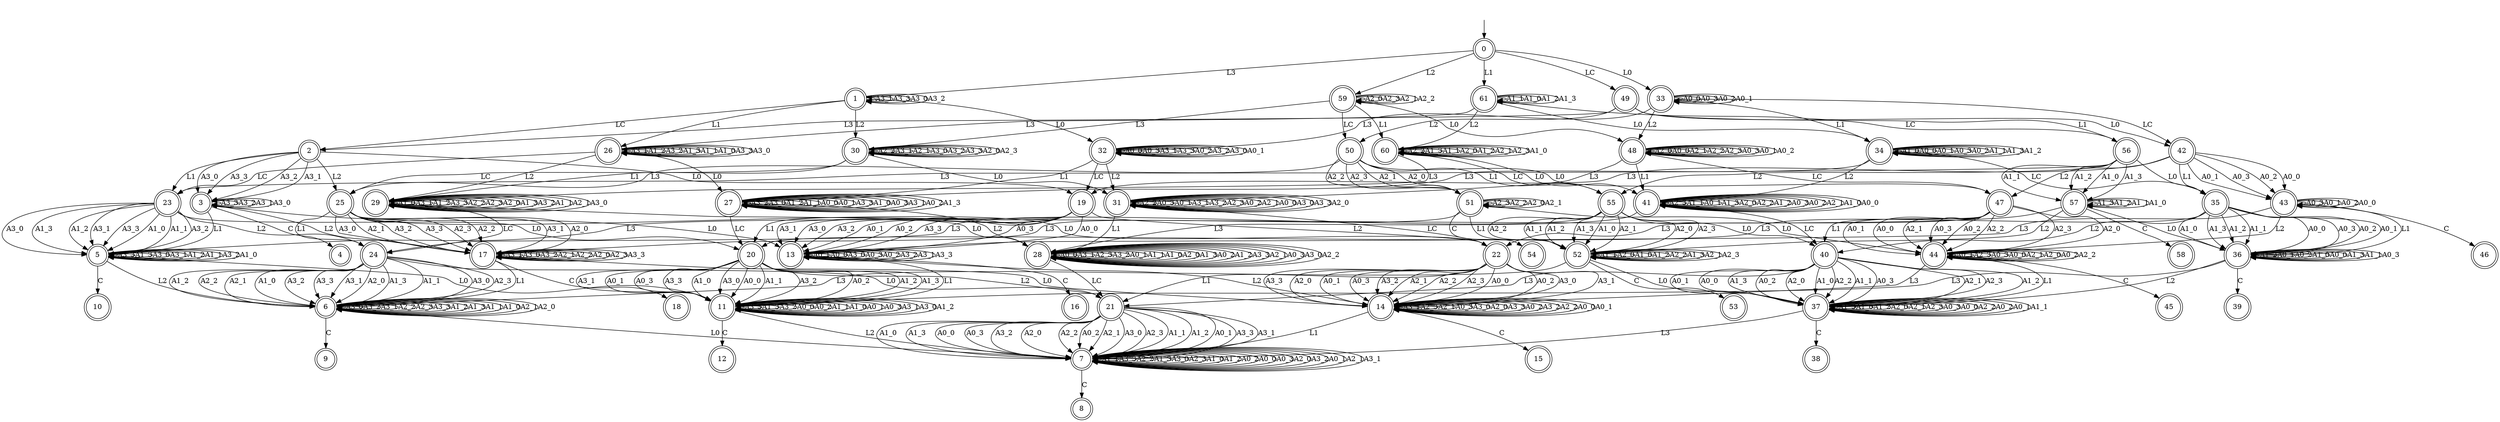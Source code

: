 digraph G {
  0 [ shape="doublecircle" label="0" ];
  1 [ shape="doublecircle" label="1" ];
  2 [ shape="doublecircle" label="2" ];
  3 [ shape="doublecircle" label="3" ];
  4 [ shape="doublecircle" label="4" ];
  5 [ shape="doublecircle" label="5" ];
  6 [ shape="doublecircle" label="6" ];
  7 [ shape="doublecircle" label="7" ];
  8 [ shape="doublecircle" label="8" ];
  9 [ shape="doublecircle" label="9" ];
  10 [ shape="doublecircle" label="10" ];
  11 [ shape="doublecircle" label="11" ];
  12 [ shape="doublecircle" label="12" ];
  13 [ shape="doublecircle" label="13" ];
  14 [ shape="doublecircle" label="14" ];
  15 [ shape="doublecircle" label="15" ];
  16 [ shape="doublecircle" label="16" ];
  17 [ shape="doublecircle" label="17" ];
  18 [ shape="doublecircle" label="18" ];
  19 [ shape="doublecircle" label="19" ];
  20 [ shape="doublecircle" label="20" ];
  21 [ shape="doublecircle" label="21" ];
  22 [ shape="doublecircle" label="22" ];
  23 [ shape="doublecircle" label="23" ];
  24 [ shape="doublecircle" label="24" ];
  25 [ shape="doublecircle" label="25" ];
  26 [ shape="doublecircle" label="26" ];
  27 [ shape="doublecircle" label="27" ];
  28 [ shape="doublecircle" label="28" ];
  29 [ shape="doublecircle" label="29" ];
  30 [ shape="doublecircle" label="30" ];
  31 [ shape="doublecircle" label="31" ];
  32 [ shape="doublecircle" label="32" ];
  33 [ shape="doublecircle" label="33" ];
  34 [ shape="doublecircle" label="34" ];
  35 [ shape="doublecircle" label="35" ];
  36 [ shape="doublecircle" label="36" ];
  37 [ shape="doublecircle" label="37" ];
  38 [ shape="doublecircle" label="38" ];
  39 [ shape="doublecircle" label="39" ];
  40 [ shape="doublecircle" label="40" ];
  41 [ shape="doublecircle" label="41" ];
  42 [ shape="doublecircle" label="42" ];
  43 [ shape="doublecircle" label="43" ];
  44 [ shape="doublecircle" label="44" ];
  45 [ shape="doublecircle" label="45" ];
  46 [ shape="doublecircle" label="46" ];
  47 [ shape="doublecircle" label="47" ];
  48 [ shape="doublecircle" label="48" ];
  49 [ shape="doublecircle" label="49" ];
  50 [ shape="doublecircle" label="50" ];
  51 [ shape="doublecircle" label="51" ];
  52 [ shape="doublecircle" label="52" ];
  53 [ shape="doublecircle" label="53" ];
  54 [ shape="doublecircle" label="54" ];
  55 [ shape="doublecircle" label="55" ];
  56 [ shape="doublecircle" label="56" ];
  57 [ shape="doublecircle" label="57" ];
  58 [ shape="doublecircle" label="58" ];
  59 [ shape="doublecircle" label="59" ];
  60 [ shape="doublecircle" label="60" ];
  61 [ shape="doublecircle" label="61" ];
  0 -> 1 [ label="L3" ];
  1 -> 1 [ label="A3_1" ];
  1 -> 2 [ label="LC" ];
  2 -> 3 [ label="A3_3" ];
  3 -> 4 [ label="C" ];
  3 -> 3 [ label="A3_3" ];
  3 -> 5 [ label="L1" ];
  5 -> 5 [ label="A3_3" ];
  5 -> 5 [ label="A1_3" ];
  5 -> 5 [ label="A3_0" ];
  5 -> 6 [ label="L2" ];
  6 -> 6 [ label="A3_0" ];
  6 -> 6 [ label="A3_2" ];
  6 -> 6 [ label="A3_1" ];
  6 -> 7 [ label="L0" ];
  7 -> 7 [ label="A1_1" ];
  7 -> 7 [ label="A3_3" ];
  7 -> 8 [ label="C" ];
  7 -> 7 [ label="A2_2" ];
  7 -> 7 [ label="A1_3" ];
  7 -> 7 [ label="A3_0" ];
  7 -> 7 [ label="A2_3" ];
  7 -> 7 [ label="A1_0" ];
  7 -> 7 [ label="A1_2" ];
  7 -> 7 [ label="A0_2" ];
  7 -> 7 [ label="A0_0" ];
  7 -> 7 [ label="A0_3" ];
  7 -> 7 [ label="A2_0" ];
  7 -> 7 [ label="A3_2" ];
  7 -> 7 [ label="A0_1" ];
  7 -> 7 [ label="A2_1" ];
  7 -> 7 [ label="A3_1" ];
  6 -> 6 [ label="A2_2" ];
  6 -> 6 [ label="A2_3" ];
  6 -> 9 [ label="C" ];
  6 -> 6 [ label="A3_3" ];
  6 -> 6 [ label="A1_2" ];
  6 -> 6 [ label="A1_3" ];
  6 -> 6 [ label="A1_1" ];
  6 -> 6 [ label="A1_0" ];
  6 -> 6 [ label="A2_1" ];
  6 -> 6 [ label="A2_0" ];
  5 -> 5 [ label="A3_1" ];
  5 -> 10 [ label="C" ];
  5 -> 5 [ label="A1_2" ];
  5 -> 5 [ label="A1_1" ];
  5 -> 11 [ label="L0" ];
  11 -> 11 [ label="A3_3" ];
  11 -> 11 [ label="A1_3" ];
  11 -> 11 [ label="A3_2" ];
  11 -> 11 [ label="A0_0" ];
  11 -> 11 [ label="A0_2" ];
  11 -> 11 [ label="A1_1" ];
  11 -> 7 [ label="L2" ];
  11 -> 11 [ label="A1_0" ];
  11 -> 12 [ label="C" ];
  11 -> 11 [ label="A0_1" ];
  11 -> 11 [ label="A0_3" ];
  11 -> 11 [ label="A3_1" ];
  11 -> 11 [ label="A3_0" ];
  11 -> 11 [ label="A1_2" ];
  5 -> 5 [ label="A3_2" ];
  5 -> 5 [ label="A1_0" ];
  3 -> 13 [ label="L0" ];
  13 -> 13 [ label="A0_1" ];
  13 -> 13 [ label="A0_0" ];
  13 -> 14 [ label="L2" ];
  14 -> 15 [ label="C" ];
  14 -> 14 [ label="A3_1" ];
  14 -> 14 [ label="A2_3" ];
  14 -> 14 [ label="A2_1" ];
  14 -> 14 [ label="A0_3" ];
  14 -> 14 [ label="A3_0" ];
  14 -> 14 [ label="A2_0" ];
  14 -> 14 [ label="A3_3" ];
  14 -> 14 [ label="A0_2" ];
  14 -> 14 [ label="A3_2" ];
  14 -> 14 [ label="A2_2" ];
  14 -> 14 [ label="A0_0" ];
  14 -> 14 [ label="A0_1" ];
  14 -> 7 [ label="L1" ];
  13 -> 13 [ label="A3_0" ];
  13 -> 13 [ label="A0_3" ];
  13 -> 13 [ label="A0_2" ];
  13 -> 13 [ label="A3_2" ];
  13 -> 13 [ label="A3_1" ];
  13 -> 16 [ label="C" ];
  13 -> 11 [ label="L1" ];
  13 -> 13 [ label="A3_3" ];
  3 -> 3 [ label="A3_2" ];
  3 -> 17 [ label="L2" ];
  17 -> 17 [ label="A3_1" ];
  17 -> 6 [ label="L1" ];
  17 -> 17 [ label="A3_0" ];
  17 -> 17 [ label="A3_2" ];
  17 -> 18 [ label="C" ];
  17 -> 17 [ label="A2_1" ];
  17 -> 17 [ label="A2_2" ];
  17 -> 14 [ label="L0" ];
  17 -> 17 [ label="A2_0" ];
  17 -> 17 [ label="A2_3" ];
  17 -> 17 [ label="A3_3" ];
  3 -> 3 [ label="A3_1" ];
  3 -> 3 [ label="A3_0" ];
  2 -> 3 [ label="A3_2" ];
  2 -> 19 [ label="L0" ];
  19 -> 20 [ label="L1" ];
  20 -> 11 [ label="A3_2" ];
  20 -> 11 [ label="A0_2" ];
  20 -> 11 [ label="A1_2" ];
  20 -> 11 [ label="A1_3" ];
  20 -> 11 [ label="A3_1" ];
  20 -> 11 [ label="A0_1" ];
  20 -> 11 [ label="A0_3" ];
  20 -> 11 [ label="A3_3" ];
  20 -> 21 [ label="L2" ];
  21 -> 7 [ label="A0_2" ];
  21 -> 7 [ label="A2_1" ];
  21 -> 7 [ label="A3_0" ];
  21 -> 7 [ label="A2_3" ];
  21 -> 7 [ label="A1_1" ];
  21 -> 7 [ label="A1_2" ];
  21 -> 7 [ label="A0_1" ];
  21 -> 7 [ label="A3_3" ];
  21 -> 7 [ label="A3_1" ];
  21 -> 7 [ label="A1_0" ];
  21 -> 7 [ label="A1_3" ];
  21 -> 7 [ label="A0_0" ];
  21 -> 7 [ label="A0_3" ];
  21 -> 7 [ label="A3_2" ];
  21 -> 7 [ label="A2_0" ];
  21 -> 7 [ label="A2_2" ];
  20 -> 11 [ label="A1_0" ];
  20 -> 11 [ label="A3_0" ];
  20 -> 11 [ label="A0_0" ];
  20 -> 11 [ label="A1_1" ];
  19 -> 13 [ label="A3_1" ];
  19 -> 22 [ label="L2" ];
  22 -> 14 [ label="A3_1" ];
  22 -> 14 [ label="A3_3" ];
  22 -> 14 [ label="A2_0" ];
  22 -> 14 [ label="A0_1" ];
  22 -> 14 [ label="A0_3" ];
  22 -> 21 [ label="L1" ];
  22 -> 14 [ label="A3_2" ];
  22 -> 14 [ label="A2_1" ];
  22 -> 14 [ label="A2_2" ];
  22 -> 14 [ label="A2_3" ];
  22 -> 14 [ label="A0_0" ];
  22 -> 14 [ label="A0_2" ];
  22 -> 14 [ label="A3_0" ];
  19 -> 13 [ label="A3_0" ];
  19 -> 13 [ label="A3_2" ];
  19 -> 13 [ label="A0_1" ];
  19 -> 13 [ label="A0_2" ];
  19 -> 13 [ label="A3_3" ];
  19 -> 13 [ label="A0_3" ];
  19 -> 13 [ label="A0_0" ];
  2 -> 23 [ label="L1" ];
  23 -> 5 [ label="A3_1" ];
  23 -> 5 [ label="A3_3" ];
  23 -> 5 [ label="A1_0" ];
  23 -> 5 [ label="A1_1" ];
  23 -> 5 [ label="A3_2" ];
  23 -> 5 [ label="A3_0" ];
  23 -> 5 [ label="A1_3" ];
  23 -> 24 [ label="L2" ];
  24 -> 6 [ label="A1_1" ];
  24 -> 6 [ label="A3_0" ];
  24 -> 6 [ label="A2_3" ];
  24 -> 6 [ label="A1_2" ];
  24 -> 6 [ label="A2_2" ];
  24 -> 6 [ label="A2_1" ];
  24 -> 6 [ label="A1_0" ];
  24 -> 6 [ label="A3_2" ];
  24 -> 6 [ label="A3_3" ];
  24 -> 6 [ label="A3_1" ];
  24 -> 6 [ label="A2_0" ];
  24 -> 6 [ label="A1_3" ];
  24 -> 21 [ label="L0" ];
  23 -> 20 [ label="L0" ];
  23 -> 5 [ label="A1_2" ];
  2 -> 3 [ label="A3_1" ];
  2 -> 3 [ label="A3_0" ];
  2 -> 25 [ label="L2" ];
  25 -> 17 [ label="A3_3" ];
  25 -> 17 [ label="A2_3" ];
  25 -> 24 [ label="L1" ];
  25 -> 17 [ label="A2_2" ];
  25 -> 17 [ label="A3_1" ];
  25 -> 17 [ label="A2_0" ];
  25 -> 22 [ label="L0" ];
  25 -> 17 [ label="A3_0" ];
  25 -> 17 [ label="A2_1" ];
  25 -> 17 [ label="A3_2" ];
  1 -> 1 [ label="A3_3" ];
  1 -> 26 [ label="L1" ];
  26 -> 26 [ label="A3_1" ];
  26 -> 26 [ label="A1_2" ];
  26 -> 23 [ label="LC" ];
  26 -> 26 [ label="A3_2" ];
  26 -> 26 [ label="A1_3" ];
  26 -> 26 [ label="A1_1" ];
  26 -> 27 [ label="L0" ];
  27 -> 28 [ label="L2" ];
  28 -> 28 [ label="A0_0" ];
  28 -> 28 [ label="A3_1" ];
  28 -> 21 [ label="LC" ];
  28 -> 28 [ label="A2_3" ];
  28 -> 28 [ label="A3_2" ];
  28 -> 28 [ label="A0_1" ];
  28 -> 28 [ label="A1_1" ];
  28 -> 28 [ label="A1_0" ];
  28 -> 28 [ label="A2_0" ];
  28 -> 28 [ label="A1_3" ];
  28 -> 28 [ label="A0_2" ];
  28 -> 28 [ label="A1_2" ];
  28 -> 28 [ label="A3_3" ];
  28 -> 28 [ label="A2_1" ];
  28 -> 28 [ label="A0_3" ];
  28 -> 28 [ label="A3_0" ];
  28 -> 28 [ label="A2_2" ];
  27 -> 27 [ label="A3_2" ];
  27 -> 27 [ label="A3_0" ];
  27 -> 27 [ label="A1_2" ];
  27 -> 27 [ label="A1_1" ];
  27 -> 27 [ label="A0_0" ];
  27 -> 27 [ label="A0_1" ];
  27 -> 27 [ label="A3_3" ];
  27 -> 27 [ label="A1_0" ];
  27 -> 27 [ label="A0_3" ];
  27 -> 20 [ label="LC" ];
  27 -> 27 [ label="A3_1" ];
  27 -> 27 [ label="A0_2" ];
  27 -> 27 [ label="A1_3" ];
  26 -> 26 [ label="A1_0" ];
  26 -> 26 [ label="A3_3" ];
  26 -> 26 [ label="A3_0" ];
  26 -> 29 [ label="L2" ];
  29 -> 29 [ label="A1_0" ];
  29 -> 29 [ label="A3_1" ];
  29 -> 28 [ label="L0" ];
  29 -> 29 [ label="A1_2" ];
  29 -> 24 [ label="LC" ];
  29 -> 29 [ label="A3_3" ];
  29 -> 29 [ label="A2_2" ];
  29 -> 29 [ label="A2_3" ];
  29 -> 29 [ label="A2_0" ];
  29 -> 29 [ label="A1_3" ];
  29 -> 29 [ label="A3_2" ];
  29 -> 29 [ label="A1_1" ];
  29 -> 29 [ label="A2_1" ];
  29 -> 29 [ label="A3_0" ];
  1 -> 30 [ label="L2" ];
  30 -> 30 [ label="A2_2" ];
  30 -> 25 [ label="LC" ];
  30 -> 29 [ label="L1" ];
  30 -> 31 [ label="L0" ];
  31 -> 22 [ label="LC" ];
  31 -> 31 [ label="A2_2" ];
  31 -> 31 [ label="A0_3" ];
  31 -> 31 [ label="A0_1" ];
  31 -> 31 [ label="A3_1" ];
  31 -> 31 [ label="A3_2" ];
  31 -> 31 [ label="A2_3" ];
  31 -> 31 [ label="A0_2" ];
  31 -> 31 [ label="A2_1" ];
  31 -> 28 [ label="L1" ];
  31 -> 31 [ label="A0_0" ];
  31 -> 31 [ label="A3_0" ];
  31 -> 31 [ label="A3_3" ];
  31 -> 31 [ label="A2_0" ];
  30 -> 30 [ label="A3_1" ];
  30 -> 30 [ label="A2_1" ];
  30 -> 30 [ label="A3_0" ];
  30 -> 30 [ label="A3_2" ];
  30 -> 30 [ label="A3_3" ];
  30 -> 30 [ label="A2_0" ];
  30 -> 30 [ label="A2_3" ];
  1 -> 32 [ label="L0" ];
  32 -> 19 [ label="LC" ];
  32 -> 32 [ label="A0_0" ];
  32 -> 32 [ label="A0_3" ];
  32 -> 32 [ label="A3_1" ];
  32 -> 31 [ label="L2" ];
  32 -> 32 [ label="A3_3" ];
  32 -> 27 [ label="L1" ];
  32 -> 32 [ label="A0_2" ];
  32 -> 32 [ label="A3_2" ];
  32 -> 32 [ label="A3_0" ];
  32 -> 32 [ label="A0_1" ];
  1 -> 1 [ label="A3_0" ];
  1 -> 1 [ label="A3_2" ];
  0 -> 33 [ label="L0" ];
  33 -> 33 [ label="A0_0" ];
  33 -> 33 [ label="A0_3" ];
  33 -> 33 [ label="A0_2" ];
  33 -> 34 [ label="L1" ];
  34 -> 35 [ label="LC" ];
  35 -> 36 [ label="A0_3" ];
  36 -> 36 [ label="A1_2" ];
  36 -> 36 [ label="A0_1" ];
  36 -> 11 [ label="L3" ];
  36 -> 36 [ label="A0_2" ];
  36 -> 36 [ label="A1_0" ];
  36 -> 36 [ label="A0_0" ];
  36 -> 36 [ label="A1_3" ];
  36 -> 36 [ label="A1_1" ];
  36 -> 36 [ label="A0_3" ];
  36 -> 37 [ label="L2" ];
  37 -> 37 [ label="A1_3" ];
  37 -> 37 [ label="A1_0" ];
  37 -> 37 [ label="A1_2" ];
  37 -> 37 [ label="A2_0" ];
  37 -> 37 [ label="A2_1" ];
  37 -> 38 [ label="C" ];
  37 -> 37 [ label="A2_3" ];
  37 -> 37 [ label="A0_3" ];
  37 -> 37 [ label="A0_0" ];
  37 -> 37 [ label="A2_2" ];
  37 -> 37 [ label="A0_2" ];
  37 -> 7 [ label="L3" ];
  37 -> 37 [ label="A0_1" ];
  37 -> 37 [ label="A1_1" ];
  36 -> 39 [ label="C" ];
  35 -> 36 [ label="A0_2" ];
  35 -> 36 [ label="A0_1" ];
  35 -> 36 [ label="A1_0" ];
  35 -> 36 [ label="A1_3" ];
  35 -> 36 [ label="A1_2" ];
  35 -> 40 [ label="L2" ];
  40 -> 37 [ label="A1_2" ];
  40 -> 37 [ label="A0_1" ];
  40 -> 21 [ label="L3" ];
  40 -> 37 [ label="A0_0" ];
  40 -> 37 [ label="A1_3" ];
  40 -> 37 [ label="A0_2" ];
  40 -> 37 [ label="A2_0" ];
  40 -> 37 [ label="A1_0" ];
  40 -> 37 [ label="A2_2" ];
  40 -> 37 [ label="A1_1" ];
  40 -> 37 [ label="A0_3" ];
  40 -> 37 [ label="A2_1" ];
  40 -> 37 [ label="A2_3" ];
  35 -> 36 [ label="A1_1" ];
  35 -> 20 [ label="L3" ];
  35 -> 36 [ label="A0_0" ];
  34 -> 34 [ label="A1_0" ];
  34 -> 34 [ label="A0_0" ];
  34 -> 34 [ label="A0_1" ];
  34 -> 41 [ label="L2" ];
  41 -> 41 [ label="A2_3" ];
  41 -> 41 [ label="A1_1" ];
  41 -> 40 [ label="LC" ];
  41 -> 28 [ label="L3" ];
  41 -> 41 [ label="A0_1" ];
  41 -> 41 [ label="A1_3" ];
  41 -> 41 [ label="A2_0" ];
  41 -> 41 [ label="A2_2" ];
  41 -> 41 [ label="A1_2" ];
  41 -> 41 [ label="A0_3" ];
  41 -> 41 [ label="A0_2" ];
  41 -> 41 [ label="A2_1" ];
  41 -> 41 [ label="A1_0" ];
  41 -> 41 [ label="A0_0" ];
  34 -> 27 [ label="L3" ];
  34 -> 34 [ label="A0_3" ];
  34 -> 34 [ label="A0_2" ];
  34 -> 34 [ label="A1_1" ];
  34 -> 34 [ label="A1_3" ];
  34 -> 34 [ label="A1_2" ];
  33 -> 42 [ label="LC" ];
  42 -> 43 [ label="A0_3" ];
  43 -> 36 [ label="L1" ];
  43 -> 43 [ label="A0_3" ];
  43 -> 43 [ label="A0_1" ];
  43 -> 13 [ label="L3" ];
  43 -> 43 [ label="A0_2" ];
  43 -> 44 [ label="L2" ];
  44 -> 44 [ label="A0_1" ];
  44 -> 37 [ label="L1" ];
  44 -> 44 [ label="A2_3" ];
  44 -> 44 [ label="A0_3" ];
  44 -> 44 [ label="A0_0" ];
  44 -> 44 [ label="A2_1" ];
  44 -> 45 [ label="C" ];
  44 -> 44 [ label="A2_0" ];
  44 -> 44 [ label="A0_2" ];
  44 -> 44 [ label="A2_2" ];
  44 -> 14 [ label="L3" ];
  43 -> 43 [ label="A0_0" ];
  43 -> 46 [ label="C" ];
  42 -> 43 [ label="A0_2" ];
  42 -> 43 [ label="A0_0" ];
  42 -> 35 [ label="L1" ];
  42 -> 19 [ label="L3" ];
  42 -> 43 [ label="A0_1" ];
  42 -> 47 [ label="L2" ];
  47 -> 40 [ label="L1" ];
  47 -> 22 [ label="L3" ];
  47 -> 44 [ label="A2_3" ];
  47 -> 44 [ label="A2_0" ];
  47 -> 44 [ label="A0_1" ];
  47 -> 44 [ label="A0_0" ];
  47 -> 44 [ label="A2_1" ];
  47 -> 44 [ label="A0_3" ];
  47 -> 44 [ label="A0_2" ];
  47 -> 44 [ label="A2_2" ];
  33 -> 32 [ label="L3" ];
  33 -> 33 [ label="A0_1" ];
  33 -> 48 [ label="L2" ];
  48 -> 48 [ label="A2_0" ];
  48 -> 48 [ label="A0_0" ];
  48 -> 48 [ label="A2_1" ];
  48 -> 47 [ label="LC" ];
  48 -> 48 [ label="A2_2" ];
  48 -> 48 [ label="A2_3" ];
  48 -> 41 [ label="L1" ];
  48 -> 48 [ label="A0_3" ];
  48 -> 31 [ label="L3" ];
  48 -> 48 [ label="A0_1" ];
  48 -> 48 [ label="A0_2" ];
  0 -> 49 [ label="LC" ];
  49 -> 2 [ label="L3" ];
  49 -> 50 [ label="L2" ];
  50 -> 51 [ label="A2_3" ];
  51 -> 52 [ label="L1" ];
  52 -> 52 [ label="A1_1" ];
  52 -> 6 [ label="L3" ];
  52 -> 52 [ label="A2_0" ];
  52 -> 52 [ label="A1_0" ];
  52 -> 52 [ label="A1_2" ];
  52 -> 52 [ label="A2_2" ];
  52 -> 37 [ label="L0" ];
  52 -> 52 [ label="A1_3" ];
  52 -> 52 [ label="A2_1" ];
  52 -> 52 [ label="A2_3" ];
  52 -> 53 [ label="C" ];
  51 -> 17 [ label="L3" ];
  51 -> 44 [ label="L0" ];
  51 -> 51 [ label="A2_3" ];
  51 -> 51 [ label="A2_2" ];
  51 -> 51 [ label="A2_0" ];
  51 -> 51 [ label="A2_1" ];
  51 -> 54 [ label="C" ];
  50 -> 51 [ label="A2_1" ];
  50 -> 51 [ label="A2_0" ];
  50 -> 25 [ label="L3" ];
  50 -> 55 [ label="L1" ];
  55 -> 24 [ label="L3" ];
  55 -> 52 [ label="A1_2" ];
  55 -> 52 [ label="A1_3" ];
  55 -> 52 [ label="A1_0" ];
  55 -> 52 [ label="A2_1" ];
  55 -> 52 [ label="A2_0" ];
  55 -> 52 [ label="A2_3" ];
  55 -> 52 [ label="A2_2" ];
  55 -> 40 [ label="L0" ];
  55 -> 52 [ label="A1_1" ];
  50 -> 47 [ label="L0" ];
  50 -> 51 [ label="A2_2" ];
  49 -> 56 [ label="L1" ];
  56 -> 23 [ label="L3" ];
  56 -> 57 [ label="A1_3" ];
  57 -> 5 [ label="L3" ];
  57 -> 57 [ label="A1_3" ];
  57 -> 57 [ label="A1_2" ];
  57 -> 58 [ label="C" ];
  57 -> 52 [ label="L2" ];
  57 -> 57 [ label="A1_1" ];
  57 -> 36 [ label="L0" ];
  57 -> 57 [ label="A1_0" ];
  56 -> 35 [ label="L0" ];
  56 -> 55 [ label="L2" ];
  56 -> 57 [ label="A1_1" ];
  56 -> 57 [ label="A1_2" ];
  56 -> 57 [ label="A1_0" ];
  49 -> 42 [ label="L0" ];
  0 -> 59 [ label="L2" ];
  59 -> 59 [ label="A2_0" ];
  59 -> 59 [ label="A2_3" ];
  59 -> 60 [ label="L1" ];
  60 -> 60 [ label="A2_2" ];
  60 -> 41 [ label="L0" ];
  60 -> 60 [ label="A1_3" ];
  60 -> 60 [ label="A1_1" ];
  60 -> 60 [ label="A2_0" ];
  60 -> 60 [ label="A1_2" ];
  60 -> 60 [ label="A2_1" ];
  60 -> 55 [ label="LC" ];
  60 -> 60 [ label="A2_3" ];
  60 -> 29 [ label="L3" ];
  60 -> 60 [ label="A1_0" ];
  59 -> 30 [ label="L3" ];
  59 -> 48 [ label="L0" ];
  59 -> 50 [ label="LC" ];
  59 -> 59 [ label="A2_1" ];
  59 -> 59 [ label="A2_2" ];
  0 -> 61 [ label="L1" ];
  61 -> 61 [ label="A1_1" ];
  61 -> 34 [ label="L0" ];
  61 -> 61 [ label="A1_0" ];
  61 -> 61 [ label="A1_2" ];
  61 -> 56 [ label="LC" ];
  61 -> 60 [ label="L2" ];
  61 -> 61 [ label="A1_3" ];
  61 -> 26 [ label="L3" ];
__start0 [label="", shape=none];
__start0 -> 0  [label=""];
}
